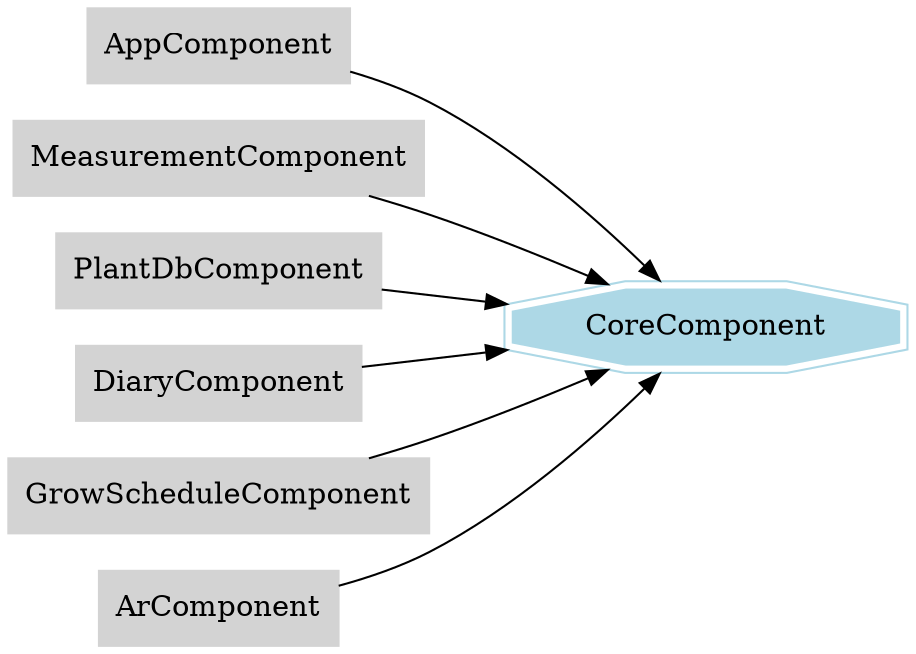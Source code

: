 digraph DaggerGraph {
    rankdir=LR;
    node [shape=box, style=filled, color=lightgrey];
    CoreComponent [shape=doubleoctagon, color=lightblue, style=filled];
    AppComponent -> CoreComponent;
    MeasurementComponent -> CoreComponent;
    PlantDbComponent -> CoreComponent;
    DiaryComponent -> CoreComponent;
    GrowScheduleComponent -> CoreComponent;
    ArComponent -> CoreComponent;
}
